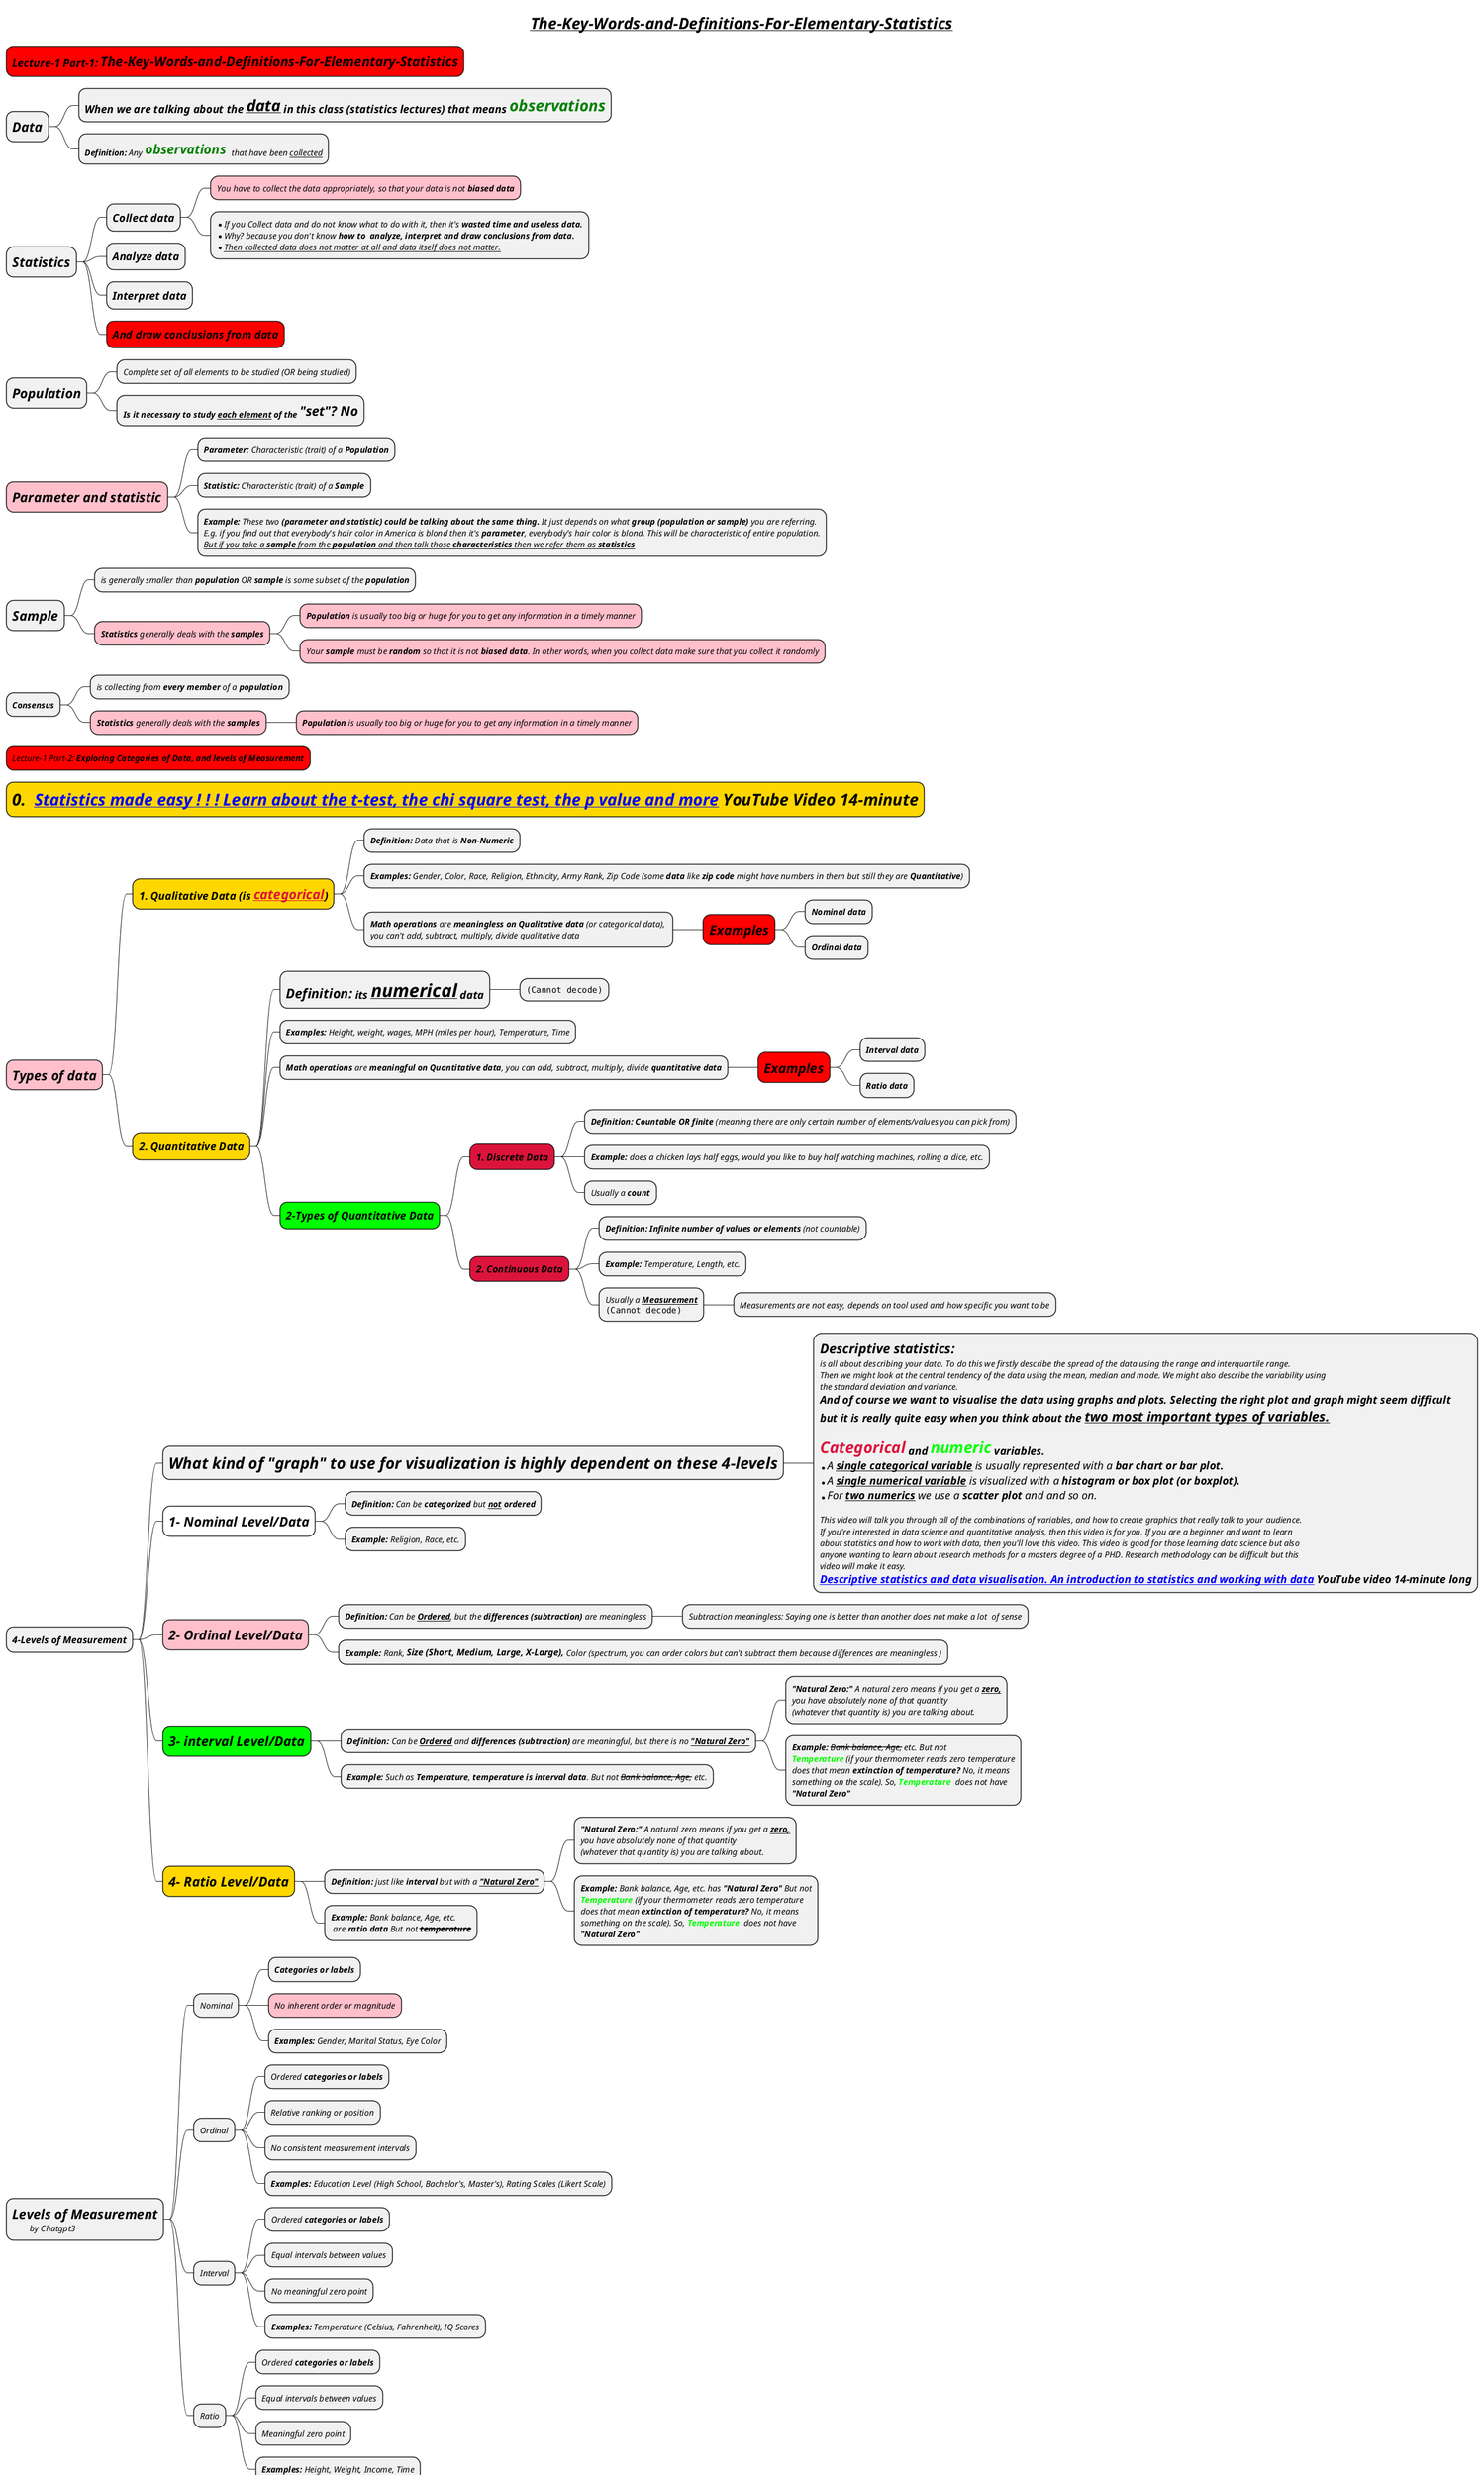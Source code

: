 @startmindmap
skinparam node {
    FontStyle italic
}

title =__//The-Key-Words-and-Definitions-For-Elementary-Statistics//__

*[#red] =Lecture-1 Part-1: **The-Key-Words-and-Definitions-For-Elementary-Statistics**
* =**Data**
** =When we are talking about the __**data**__ in this class (statistics lectures) that means <color #green>**observations**</color>
** **Definition:** Any <size:22><color #green>**observations**</color> </size> that have been __collected__

* =**Statistics**
** =Collect data
***[#pink] You have to collect the data appropriately, so that your data is not **biased data**
***:*If you Collect data and do not know what to do with it, then it's **wasted time and useless data.**
*Why? because you don't know **how to  analyze, interpret and draw conclusions from data.**
*__Then collected data does not matter at all and data itself does not matter.__;

** =Analyze data
** =Interpret data
**[#red] =And draw conclusions from data

* =**Population**
** Complete set of all elements to be studied (OR being studied)
** **Is it necessary to study __each element__ of the <size:22>"set"? No**

*[#pink] =**Parameter and statistic**
** **Parameter:** Characteristic (trait) of a **Population**
** **Statistic:** Characteristic (trait) of a **Sample**
**:**Example:** These two **(parameter and statistic) could be talking about the same thing.** It just depends on what **group (population or sample)** you are referring.
E.g. if you find out that everybody's hair color in America is blond then it's **parameter**, everybody's hair color is blond. This will be characteristic of entire population.
__But if you take a **sample** from the **population** and then talk those **characteristics** then we refer them as **statistics**__;

* =**Sample**
** is generally smaller than **population** OR **sample** is some subset of the **population**
**[#pink] **Statistics** generally deals with the **samples**
***[#pink] **Population** is usually too big or huge for you to get any information in a timely manner
***[#pink] Your **sample** must be **random** so that it is not **biased data**. In other words, when you collect data make sure that you collect it randomly

* **Consensus**
** is collecting from **every member** of a **population**
**[#pink] **Statistics** generally deals with the **samples**
***[#pink] **Population** is usually too big or huge for you to get any information in a timely manner


*[#red] Lecture-1 Part-2: **Exploring Categories of Data, and levels of Measurement**
*[#gold] <size:27>**0.  [[https://www.youtube.com/watch?v=I10q6fjPxJ0&t=222s&ab_channel=GlobalHealthwithGregMartin Statistics made easy ! ! ! Learn about the t-test, the chi square test, the p value and more]] YouTube Video 14-minute**

*[#pink] =**Types of data**
**[#gold] ==**1. Qualitative Data (is <color #crimson>__categorical__</color>)**
*** **Definition:** Data that is **Non-Numeric**
*** **Examples:** Gender, Color, Race, Religion, Ethnicity, Army Rank, Zip Code (some **data** like **zip code** might have numbers in them but still they are **Quantitative**)
*** **Math operations** are **meaningless on Qualitative data** (or categorical data), \nyou can't add, subtract, multiply, divide qualitative data
****[#red] =**Examples**
***** **Nominal data**
***** **Ordinal data**
**[#gold] ==**2. Quantitative Data**
*** =**Definition:** its //**__numerical__**// data
**** <img:images/img_32.png>
*** **Examples:** Height, weight, wages, MPH (miles per hour), Temperature, Time
*** **Math operations** are **meaningful on Quantitative data**, you can add, subtract, multiply, divide **quantitative data**
****[#red] =**Examples**
***** **Interval data**
***** **Ratio data**
***[#lime] ==**2-Types of Quantitative Data**
****[#crimson] ==1. Discrete Data
***** **Definition:** **Countable OR finite** (meaning there are only certain number of elements/values you can pick from)
***** **Example:** does a chicken lays half eggs, would you like to buy half watching machines, rolling a dice, etc.
***** Usually a **count**

****[#crimson] ==2. Continuous Data
***** **Definition:** **Infinite number of values or elements** (not countable)
***** **Example:** Temperature, Length, etc.
***** Usually a **__Measurement__**\n<img:images/img_33.png>
****** Measurements are not easy, depends on tool used and how specific you want to be

* ===**4-Levels of Measurement**
** =//**What kind of "graph" to use for visualization is highly dependent on these 4-levels**//
***:=//Descriptive statistics://
is all about describing your data. To do this we firstly describe the spread of the data using the range and interquartile range.
Then we might look at the central tendency of the data using the mean, median and mode. We might also describe the variability using
the standard deviation and variance.
= And of course we want to visualise the data using graphs and plots. Selecting the right plot and graph might seem difficult
= but it is really quite easy when you think about the __two most important types of variables.__

= <color #crimson>**Categorical**</color> and <color #lime>**numeric**</color> variables.
* <size:18>A **__single categorical variable__** is usually represented with a **bar chart or bar plot.**
* <size:18>A **__single numerical variable__** is visualized with a **histogram or box plot (or boxplot).**
* <size:18>For **__two numerics__** we use a **scatter plot** and and so on.

This video will talk you through all of the combinations of variables, and how to create graphics that really talk to your audience.
If you're interested in data science and quantitative analysis, then this video is for you. If you are a beginner and want to learn
about statistics and how to work with data, then you'll love this video. This video is good for those learning data science but also
anyone wanting to learn about research methods for a masters degree of a PHD. Research methodology can be difficult but this
video will make it easy.
=[[https://www.youtube.com/watch?v=txNvZ3Zndak&t=91s&ab_channel=GlobalHealthwithGregMartin Descriptive statistics and data visualisation. An introduction to statistics and working with data]] YouTube video 14-minute long;

**[#white] =**1- Nominal Level/Data**
*** **Definition:** Can be **categorized** but **__not__ ordered**
*** **Example:** Religion, Race, etc.

**[#pink] =**2- Ordinal Level/Data**
*** **Definition:** Can be **__Ordered__**, but the **differences (subtraction)** are meaningless
**** Subtraction meaningless: Saying one is better than another does not make a lot  of sense
*** **Example:** Rank, <size:15>**Size (Short, Medium, Large, X-Large),**</size> Color (spectrum, you can order colors but can't subtract them because differences are meaningless )

**[#lime] =**3- interval Level/Data**
*** **Definition:** Can be **__Ordered__** and **differences (subtraction)** are meaningful, but there is no **__"Natural Zero"__**
****:**"Natural Zero:"** A natural zero means if you get a **__zero,__**
you have absolutely none of that quantity
(whatever that quantity is) you are talking about.;
****:**Example:** --Bank balance, Age,-- etc. But not
<color #lime>**Temperature**</color> (if your thermometer reads zero temperature
does that mean **extinction of temperature?** No, it means
something on the scale). So, <color #lime>**Temperature**</color>  does not have
**"Natural Zero"**;
*** **Example:** Such as **Temperature**, **temperature is interval data**. But not --Bank balance, Age,-- etc.

**[#gold] =**4- Ratio Level/Data**
*** **Definition:** just like **interval** but with a **__"Natural Zero"__**
****:**"Natural Zero:"** A natural zero means if you get a **__zero,__**
you have absolutely none of that quantity
(whatever that quantity is) you are talking about.;
****:**Example:** Bank balance, Age, etc. has **"Natural Zero"** But not
<color #lime>**Temperature**</color> (if your thermometer reads zero temperature
does that mean **extinction of temperature?** No, it means
something on the scale). So, <color #lime>**Temperature**</color>  does not have
**"Natural Zero"**;
*** **Example:** Bank balance, Age, etc.\n are **ratio data** But not --**temperature**--

* =**Levels of Measurement**\n\tby Chatgpt3
** Nominal
*** **Categories or labels**
***[#pink] No inherent order or magnitude
*** **Examples:** Gender, Marital Status, Eye Color
** Ordinal
*** Ordered **categories or labels**
*** Relative ranking or position
*** No consistent measurement intervals
*** **Examples:** Education Level (High School, Bachelor's, Master's), Rating Scales (Likert Scale)
** Interval
*** Ordered **categories or labels**
*** Equal intervals between values
*** No meaningful zero point
*** **Examples:** Temperature (Celsius, Fahrenheit), IQ Scores
** Ratio
*** Ordered **categories or labels**
*** Equal intervals between values
*** Meaningful zero point
*** **Examples:** Height, Weight, Income, Time

* =Categories of Data and Learning
**:Unlabeled data typically falls under the category of "Unsupervised Learning" in the context of machine learning.
Unsupervised learning is a type of learning where the data does not have predefined labels or categories. The goal
is to explore the patterns, relationships, or structures within the data without any specific guidance.;
** Labeled Data
***[#pink] **Supervised Learning**
**** Classification
**** Regression
** Unlabeled Data
***[#pink] **Unsupervised Learning**
**** Clustering
**** Dimensionality Reduction
**** Anomaly Detection
**:This updated mindmap script reflects the distinction between labeled data used in supervised learning tasks and unlabeled data used
in unsupervised learning tasks. Unsupervised learning algorithms aim to discover patterns, groupings, or anomalies in the data without
relying on predefined labels.;

*:The distinction between labeled and unlabeled data is primarily used in the field of machine learning, where it plays a crucial role
 in the training and development of models. However, the concept of labeled and unlabeled data can also be relevant in other disciplines
  that involve data analysis and pattern recognition. Here are a few examples:

  **Data Mining:** Data mining is a field that focuses on discovering patterns, relationships, and insights from large datasets.
  In data mining, labeled data is often used for supervised learning tasks, while unlabeled data can be utilized for
  unsupervised learning tasks such as clustering or anomaly detection.

  **Statistics:** In statistics, labeled data is commonly used for statistical modeling, hypothesis testing, and regression analysis.
   **__Unlabeled data__,** on the other hand, can be explored using techniques like **exploratory data analysis or clustering** to gain insights
    into the underlying structure of the data.

  **Natural Language Processing (NLP):** In NLP, labeled data is often required for tasks like sentiment analysis, named entity recognition,
   or text classification. Unlabeled data can be utilized for tasks such as topic modeling or word embeddings, where the goal is to uncover
    latent patterns or representations in text.

  While the terminology may vary across disciplines, the fundamental idea of distinguishing between labeled and unlabeled data remains
  applicable in various fields that involve data analysis, modeling, and pattern recognition.;

*[#red] Lecture-1 Part-3: **Sampling Techniques: How to Develop a __random Sample__**

* =**Observation vs Experiment**
** Definition
*** **Observation:** Collecting data by observing natural phenomena without manipulating any variables.
*** **another Observation definition:** Measure specific traits but does not modify the subject.
*** **Experiment:** A systematic and controlled procedure performed to test a hypothesis by manipulating variables and collecting data.
*** **another Experiment definition:** Apply **treatment** and then measure the effect on the **subject.**

* =**Random**
** **Definition:** **each member** of a **population** has an equal chance of being selected in a **sample**

* =**Simple Random Sample**
** **Definition:** **each group** of a **size 'm'** has an equal chance of being selected in a **sample**

* ==**4-Common Sampling Techniques**
**[#pink] **Convenience Sample:** use the results that are easy to get (Not Random), so therefore its never used in conducting real observations or experiments
**[#lime] **Systematic Sample:** put a population in order and select every "K" member
**[#orange] **__Strata__fied Sample:** "Strata means layers", breaks the population into subgroups based on a characteristic, then sample **__each__** group
**[#crimson] **__Cluster__ Sample:** divide population into **"groups or clusters"** (regardless of the characteristic), randomly select a certain number "groups or clusters", and then collect data from the **__entire__** cluster

* **2-Types of Sampling errors that can occur while you are sampling**
** **Non Sampling Error:** when you write down wrong information or make a math error something like this, it's called non-sampling error.
** **Sampling Error:** is the difference in characteristics between your sample and your population, because usually a sample does not **represents 100%** a population \nperfectly there will always a margin of error, and this difference (of margin error) is called sampling error

@endmindmap
